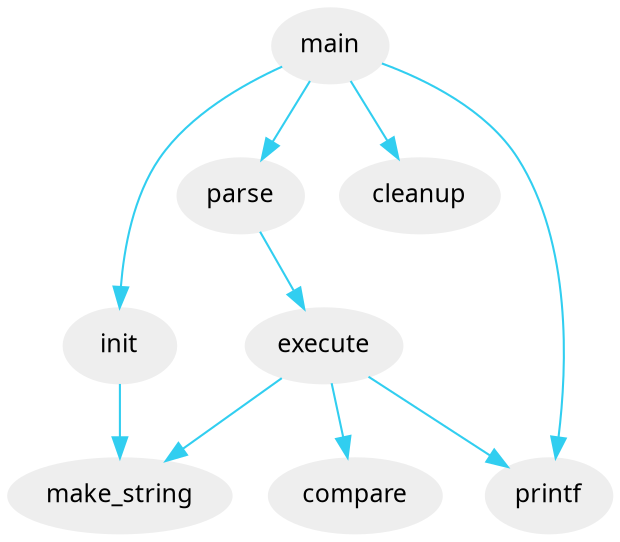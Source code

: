 
		digraph G {
		 node [fontname=Verdana,fontsize=12]
		 node [style=filled]
		 node [fillcolor="#EEEEEE"]
		 node [color="#EEEEEE"]
		 edge [color="#31CEF0"]
		 
		 main -> parse -> execute
		 main -> init
		 main -> cleanup
		 execute -> make_string
		 execute -> printf
		 init -> make_string
		 main -> printf
		 execute -> compare
		}

